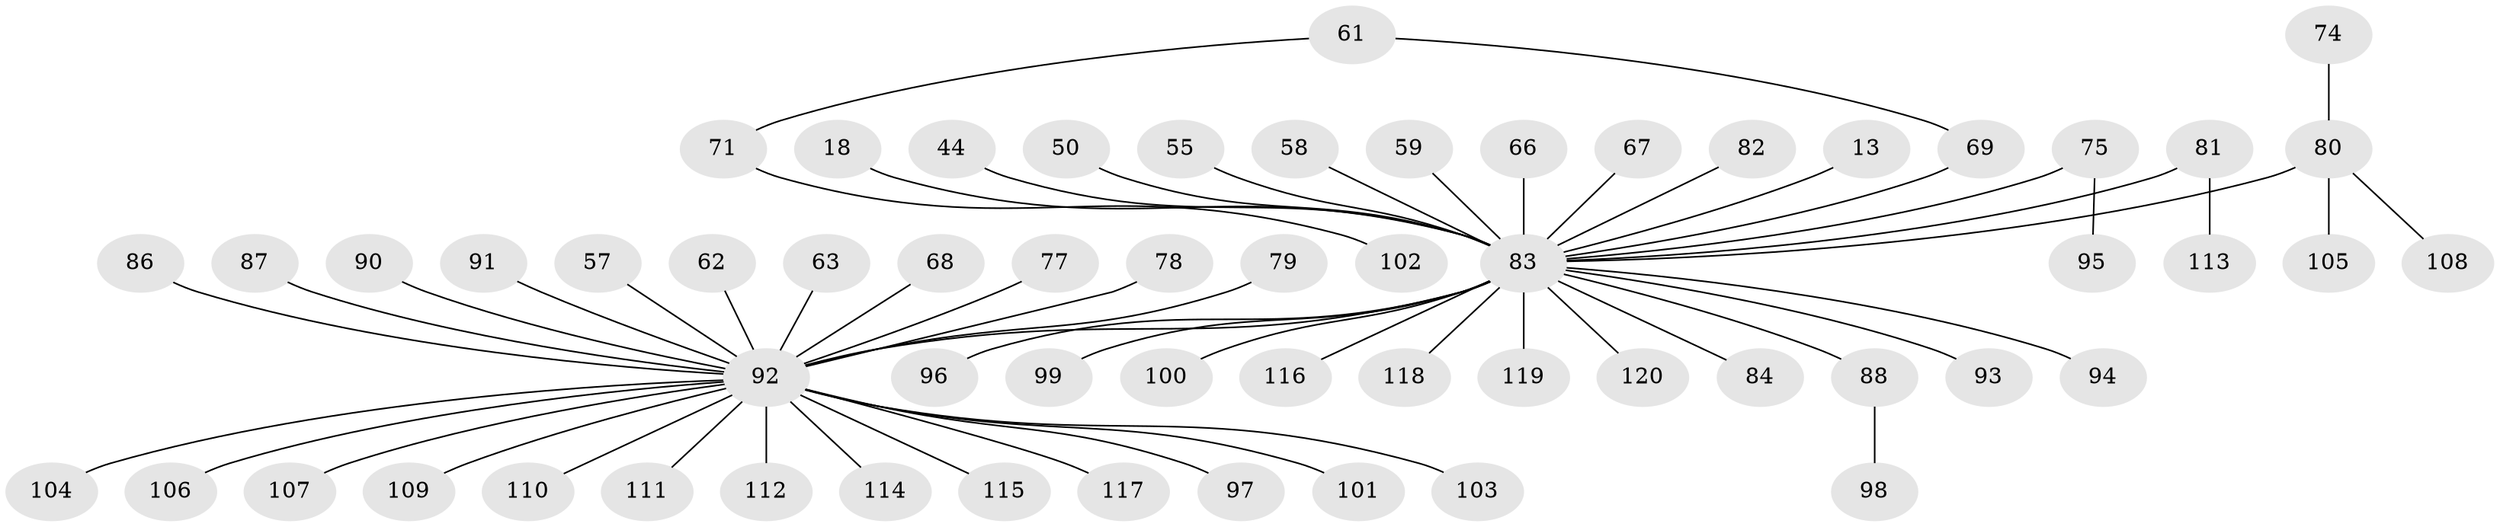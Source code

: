 // original degree distribution, {13: 0.008333333333333333, 4: 0.05, 17: 0.008333333333333333, 15: 0.008333333333333333, 3: 0.08333333333333333, 2: 0.2, 11: 0.008333333333333333, 1: 0.625, 5: 0.008333333333333333}
// Generated by graph-tools (version 1.1) at 2025/48/03/09/25 04:48:20]
// undirected, 60 vertices, 59 edges
graph export_dot {
graph [start="1"]
  node [color=gray90,style=filled];
  13;
  18;
  44;
  50;
  55;
  57;
  58;
  59;
  61;
  62;
  63;
  66 [super="+22+28"];
  67;
  68;
  69 [super="+60"];
  71;
  74;
  75 [super="+40"];
  77;
  78;
  79;
  80 [super="+56"];
  81;
  82;
  83 [super="+70+73+65"];
  84;
  86;
  87;
  88;
  90;
  91;
  92 [super="+64+24+35+36+16+42+54+51+89+48+52+53"];
  93;
  94;
  95;
  96;
  97;
  98;
  99;
  100;
  101;
  102;
  103;
  104;
  105;
  106;
  107;
  108;
  109;
  110;
  111;
  112;
  113;
  114;
  115;
  116;
  117;
  118;
  119;
  120;
  13 -- 83;
  18 -- 83;
  44 -- 83;
  50 -- 83;
  55 -- 83;
  57 -- 92;
  58 -- 83;
  59 -- 83;
  61 -- 71;
  61 -- 69;
  62 -- 92;
  63 -- 92;
  66 -- 83;
  67 -- 83;
  68 -- 92;
  69 -- 83;
  71 -- 102;
  74 -- 80;
  75 -- 95;
  75 -- 83;
  77 -- 92;
  78 -- 92;
  79 -- 92;
  80 -- 105;
  80 -- 108;
  80 -- 83;
  81 -- 113;
  81 -- 83;
  82 -- 83;
  83 -- 84;
  83 -- 119;
  83 -- 88;
  83 -- 92;
  83 -- 93;
  83 -- 94;
  83 -- 96;
  83 -- 99;
  83 -- 100;
  83 -- 116;
  83 -- 118;
  83 -- 120;
  86 -- 92;
  87 -- 92;
  88 -- 98;
  90 -- 92;
  91 -- 92;
  92 -- 109;
  92 -- 107;
  92 -- 101;
  92 -- 111;
  92 -- 97;
  92 -- 103;
  92 -- 104;
  92 -- 106;
  92 -- 110;
  92 -- 112;
  92 -- 114;
  92 -- 115;
  92 -- 117;
}
